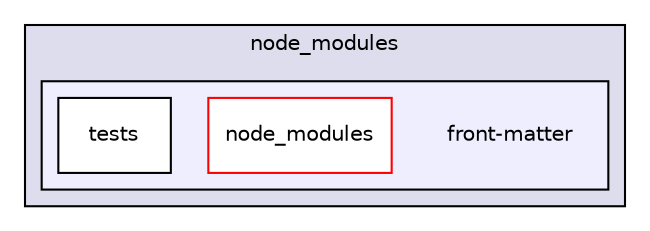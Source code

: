 digraph "gulp-src/node_modules/gulp-html-to-json/node_modules/front-matter" {
  compound=true
  node [ fontsize="10", fontname="Helvetica"];
  edge [ labelfontsize="10", labelfontname="Helvetica"];
  subgraph clusterdir_e285bd5bca29aba0a0109aa778e1b5d6 {
    graph [ bgcolor="#ddddee", pencolor="black", label="node_modules" fontname="Helvetica", fontsize="10", URL="dir_e285bd5bca29aba0a0109aa778e1b5d6.html"]
  subgraph clusterdir_34053d56fff91b42313af665b7d1dce4 {
    graph [ bgcolor="#eeeeff", pencolor="black", label="" URL="dir_34053d56fff91b42313af665b7d1dce4.html"];
    dir_34053d56fff91b42313af665b7d1dce4 [shape=plaintext label="front-matter"];
    dir_a9d520c1c597bcff8ea1d222ca3d5939 [shape=box label="node_modules" color="red" fillcolor="white" style="filled" URL="dir_a9d520c1c597bcff8ea1d222ca3d5939.html"];
    dir_be1d9b654a08af1af986a0df0f4d18a7 [shape=box label="tests" color="black" fillcolor="white" style="filled" URL="dir_be1d9b654a08af1af986a0df0f4d18a7.html"];
  }
  }
}
